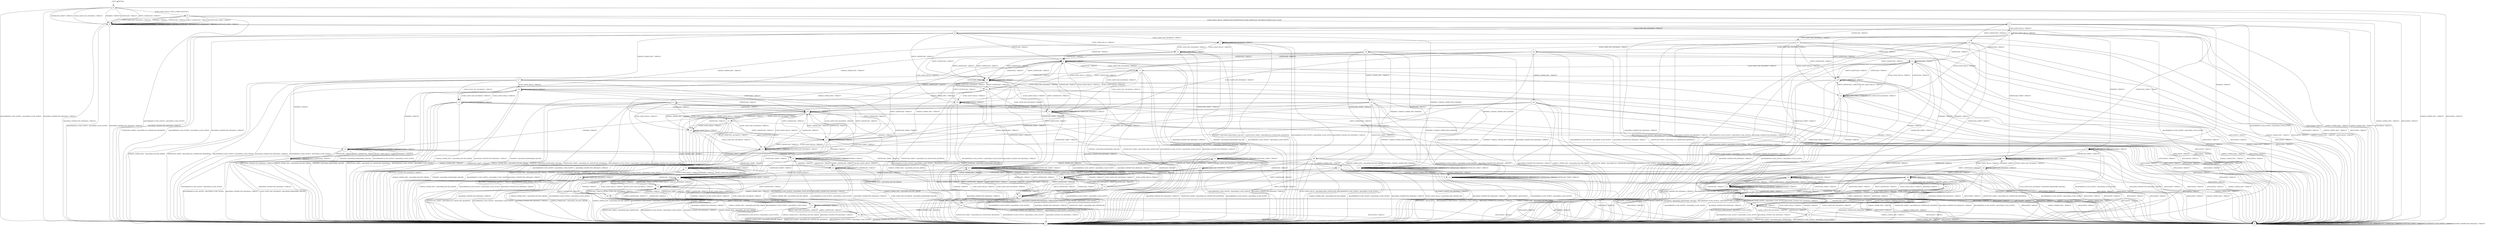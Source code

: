 digraph g {
	graph [name=g];
	s0	[label=s0,
		shape=circle];
	s1	[label=s1,
		shape=circle];
	s0 -> s1	[key=0,
		label="Alert(WARNING,CLOSE_NOTIFY) / Alert(FATAL,CLOSE_NOTIFY)"];
	s0 -> s1	[key=1,
		label="Alert(FATAL,UNEXPECTED_MESSAGE) / TIMEOUT"];
	s2	[label=s2,
		shape=circle];
	s0 -> s2	[key=0,
		label="ECDH_CLIENT_KEY_EXCHANGE / TIMEOUT"];
	s0 -> s2	[key=1,
		label="FINISHED / TIMEOUT"];
	s0 -> s2	[key=2,
		label="CERTIFICATE / TIMEOUT"];
	s0 -> s2	[key=3,
		label="EMPTY_CERTIFICATE / TIMEOUT"];
	s0 -> s2	[key=4,
		label="CERTIFICATE_VERIFY / TIMEOUT"];
	s3	[label=s3,
		shape=circle];
	s0 -> s3	[key=0,
		label="ECDH_CLIENT_HELLO / HELLO_VERIFY_REQUEST+"];
	s4	[label=s4,
		shape=circle];
	s0 -> s4	[key=0,
		label="CHANGE_CIPHER_SPEC / TIMEOUT"];
	s0 -> s4	[key=1,
		label="APPLICATION / TIMEOUT"];
	s1 -> s1	[key=0,
		label="ECDH_CLIENT_HELLO / SOCKET_CLOSED"];
	s1 -> s1	[key=1,
		label="ECDH_CLIENT_KEY_EXCHANGE / SOCKET_CLOSED"];
	s1 -> s1	[key=2,
		label="CHANGE_CIPHER_SPEC / SOCKET_CLOSED"];
	s1 -> s1	[key=3,
		label="FINISHED / SOCKET_CLOSED"];
	s1 -> s1	[key=4,
		label="APPLICATION / SOCKET_CLOSED"];
	s1 -> s1	[key=5,
		label="CERTIFICATE / SOCKET_CLOSED"];
	s1 -> s1	[key=6,
		label="EMPTY_CERTIFICATE / SOCKET_CLOSED"];
	s1 -> s1	[key=7,
		label="CERTIFICATE_VERIFY / SOCKET_CLOSED"];
	s1 -> s1	[key=8,
		label="Alert(WARNING,CLOSE_NOTIFY) / SOCKET_CLOSED"];
	s1 -> s1	[key=9,
		label="Alert(FATAL,UNEXPECTED_MESSAGE) / SOCKET_CLOSED"];
	s2 -> s1	[key=0,
		label="Alert(WARNING,CLOSE_NOTIFY) / Alert(FATAL,CLOSE_NOTIFY)"];
	s2 -> s1	[key=1,
		label="Alert(FATAL,UNEXPECTED_MESSAGE) / TIMEOUT"];
	s2 -> s2	[key=0,
		label="ECDH_CLIENT_HELLO / TIMEOUT"];
	s2 -> s2	[key=1,
		label="ECDH_CLIENT_KEY_EXCHANGE / TIMEOUT"];
	s2 -> s2	[key=2,
		label="FINISHED / TIMEOUT"];
	s2 -> s2	[key=3,
		label="CERTIFICATE / TIMEOUT"];
	s2 -> s2	[key=4,
		label="EMPTY_CERTIFICATE / TIMEOUT"];
	s2 -> s2	[key=5,
		label="CERTIFICATE_VERIFY / TIMEOUT"];
	s2 -> s4	[key=0,
		label="CHANGE_CIPHER_SPEC / TIMEOUT"];
	s2 -> s4	[key=1,
		label="APPLICATION / TIMEOUT"];
	s3 -> s1	[key=0,
		label="Alert(WARNING,CLOSE_NOTIFY) / Alert(FATAL,CLOSE_NOTIFY)"];
	s3 -> s1	[key=1,
		label="Alert(FATAL,UNEXPECTED_MESSAGE) / TIMEOUT"];
	s3 -> s2	[key=0,
		label="ECDH_CLIENT_KEY_EXCHANGE / TIMEOUT"];
	s3 -> s2	[key=1,
		label="FINISHED / TIMEOUT"];
	s3 -> s2	[key=2,
		label="CERTIFICATE / TIMEOUT"];
	s3 -> s2	[key=3,
		label="EMPTY_CERTIFICATE / TIMEOUT"];
	s3 -> s2	[key=4,
		label="CERTIFICATE_VERIFY / TIMEOUT"];
	s3 -> s4	[key=0,
		label="CHANGE_CIPHER_SPEC / TIMEOUT"];
	s3 -> s4	[key=1,
		label="APPLICATION / TIMEOUT"];
	s5	[label=s5,
		shape=circle];
	s3 -> s5	[key=0,
		label="ECDH_CLIENT_HELLO / SERVER_HELLO,CERTIFICATE,ECDHE_SERVER_KEY_EXCHANGE,SERVER_HELLO_DONE"];
	s4 -> s4	[key=0,
		label="ECDH_CLIENT_HELLO / TIMEOUT"];
	s4 -> s4	[key=1,
		label="ECDH_CLIENT_KEY_EXCHANGE / TIMEOUT"];
	s4 -> s4	[key=2,
		label="CHANGE_CIPHER_SPEC / TIMEOUT"];
	s4 -> s4	[key=3,
		label="FINISHED / TIMEOUT"];
	s4 -> s4	[key=4,
		label="APPLICATION / TIMEOUT"];
	s4 -> s4	[key=5,
		label="CERTIFICATE / TIMEOUT"];
	s4 -> s4	[key=6,
		label="EMPTY_CERTIFICATE / TIMEOUT"];
	s4 -> s4	[key=7,
		label="CERTIFICATE_VERIFY / TIMEOUT"];
	s4 -> s4	[key=8,
		label="Alert(WARNING,CLOSE_NOTIFY) / TIMEOUT"];
	s4 -> s4	[key=9,
		label="Alert(FATAL,UNEXPECTED_MESSAGE) / TIMEOUT"];
	s5 -> s1	[key=0,
		label="Alert(WARNING,CLOSE_NOTIFY) / Alert(FATAL,CLOSE_NOTIFY)"];
	s5 -> s1	[key=1,
		label="Alert(FATAL,UNEXPECTED_MESSAGE) / TIMEOUT"];
	s5 -> s4	[key=0,
		label="CHANGE_CIPHER_SPEC / TIMEOUT"];
	s5 -> s4	[key=1,
		label="APPLICATION / TIMEOUT"];
	s6	[label=s6,
		shape=circle];
	s5 -> s6	[key=0,
		label="ECDH_CLIENT_KEY_EXCHANGE / TIMEOUT"];
	s8	[label=s8,
		shape=circle];
	s5 -> s8	[key=0,
		label="FINISHED / TIMEOUT"];
	s12	[label=s12,
		shape=circle];
	s5 -> s12	[key=0,
		label="ECDH_CLIENT_HELLO / TIMEOUT"];
	s35	[label=s35,
		shape=circle];
	s5 -> s35	[key=0,
		label="CERTIFICATE_VERIFY / TIMEOUT"];
	s45	[label=s45,
		shape=circle];
	s5 -> s45	[key=0,
		label="EMPTY_CERTIFICATE / TIMEOUT"];
	s47	[label=s47,
		shape=circle];
	s5 -> s47	[key=0,
		label="CERTIFICATE / TIMEOUT"];
	s6 -> s1	[key=0,
		label="CERTIFICATE_VERIFY / Alert(FATAL,NO_CERTIFICATE_RESERVED)"];
	s6 -> s1	[key=1,
		label="Alert(WARNING,CLOSE_NOTIFY) / Alert(FATAL,CLOSE_NOTIFY)"];
	s6 -> s1	[key=2,
		label="Alert(FATAL,UNEXPECTED_MESSAGE) / TIMEOUT"];
	s6 -> s4	[key=0,
		label="APPLICATION / TIMEOUT"];
	s7	[label=s7,
		shape=circle];
	s6 -> s7	[key=0,
		label="ECDH_CLIENT_KEY_EXCHANGE / TIMEOUT"];
	s9	[label=s9,
		shape=circle];
	s6 -> s9	[key=0,
		label="CERTIFICATE / TIMEOUT"];
	s10	[label=s10,
		shape=circle];
	s6 -> s10	[key=0,
		label="ECDH_CLIENT_HELLO / TIMEOUT"];
	s15	[label=s15,
		shape=circle];
	s6 -> s15	[key=0,
		label="FINISHED / CHANGE_CIPHER_SPEC,FINISHED"];
	s16	[label=s16,
		shape=circle];
	s6 -> s16	[key=0,
		label="EMPTY_CERTIFICATE / TIMEOUT"];
	s57	[label=s57,
		shape=circle];
	s6 -> s57	[key=0,
		label="CHANGE_CIPHER_SPEC / TIMEOUT"];
	s7 -> s1	[key=0,
		label="FINISHED / Alert(FATAL,HANDSHAKE_FAILURE)"];
	s7 -> s1	[key=1,
		label="CERTIFICATE_VERIFY / Alert(FATAL,NO_CERTIFICATE_RESERVED)"];
	s7 -> s1	[key=2,
		label="Alert(WARNING,CLOSE_NOTIFY) / Alert(FATAL,CLOSE_NOTIFY)"];
	s7 -> s1	[key=3,
		label="Alert(FATAL,UNEXPECTED_MESSAGE) / TIMEOUT"];
	s7 -> s4	[key=0,
		label="APPLICATION / TIMEOUT"];
	s7 -> s7	[key=0,
		label="ECDH_CLIENT_KEY_EXCHANGE / TIMEOUT"];
	s7 -> s9	[key=0,
		label="CERTIFICATE / TIMEOUT"];
	s7 -> s10	[key=0,
		label="ECDH_CLIENT_HELLO / TIMEOUT"];
	s7 -> s16	[key=0,
		label="EMPTY_CERTIFICATE / TIMEOUT"];
	s26	[label=s26,
		shape=circle];
	s7 -> s26	[key=0,
		label="CHANGE_CIPHER_SPEC / TIMEOUT"];
	s8 -> s1	[key=0,
		label="ECDH_CLIENT_KEY_EXCHANGE / Alert(FATAL,HANDSHAKE_FAILURE)"];
	s8 -> s1	[key=1,
		label="Alert(WARNING,CLOSE_NOTIFY) / Alert(FATAL,CLOSE_NOTIFY)"];
	s8 -> s1	[key=2,
		label="Alert(FATAL,UNEXPECTED_MESSAGE) / TIMEOUT"];
	s8 -> s4	[key=0,
		label="CHANGE_CIPHER_SPEC / TIMEOUT"];
	s8 -> s4	[key=1,
		label="APPLICATION / TIMEOUT"];
	s8 -> s8	[key=0,
		label="ECDH_CLIENT_HELLO / TIMEOUT"];
	s8 -> s8	[key=1,
		label="FINISHED / TIMEOUT"];
	s20	[label=s20,
		shape=circle];
	s8 -> s20	[key=0,
		label="CERTIFICATE / TIMEOUT"];
	s8 -> s20	[key=1,
		label="EMPTY_CERTIFICATE / TIMEOUT"];
	s8 -> s35	[key=0,
		label="CERTIFICATE_VERIFY / TIMEOUT"];
	s9 -> s1	[key=0,
		label="Alert(WARNING,CLOSE_NOTIFY) / Alert(FATAL,CLOSE_NOTIFY)"];
	s9 -> s1	[key=1,
		label="Alert(FATAL,UNEXPECTED_MESSAGE) / TIMEOUT"];
	s9 -> s4	[key=0,
		label="APPLICATION / TIMEOUT"];
	s9 -> s9	[key=0,
		label="CERTIFICATE / TIMEOUT"];
	s11	[label=s11,
		shape=circle];
	s9 -> s11	[key=0,
		label="ECDH_CLIENT_KEY_EXCHANGE / TIMEOUT"];
	s9 -> s16	[key=0,
		label="EMPTY_CERTIFICATE / TIMEOUT"];
	s18	[label=s18,
		shape=circle];
	s9 -> s18	[key=0,
		label="CHANGE_CIPHER_SPEC / TIMEOUT"];
	s23	[label=s23,
		shape=circle];
	s9 -> s23	[key=0,
		label="ECDH_CLIENT_HELLO / TIMEOUT"];
	s24	[label=s24,
		shape=circle];
	s9 -> s24	[key=0,
		label="FINISHED / TIMEOUT"];
	s43	[label=s43,
		shape=circle];
	s9 -> s43	[key=0,
		label="CERTIFICATE_VERIFY / TIMEOUT"];
	s10 -> s1	[key=0,
		label="FINISHED / Alert(FATAL,HANDSHAKE_FAILURE)"];
	s10 -> s1	[key=1,
		label="Alert(WARNING,CLOSE_NOTIFY) / Alert(FATAL,CLOSE_NOTIFY)"];
	s10 -> s1	[key=2,
		label="Alert(FATAL,UNEXPECTED_MESSAGE) / TIMEOUT"];
	s10 -> s4	[key=0,
		label="APPLICATION / TIMEOUT"];
	s10 -> s7	[key=0,
		label="ECDH_CLIENT_KEY_EXCHANGE / TIMEOUT"];
	s10 -> s9	[key=0,
		label="CERTIFICATE / TIMEOUT"];
	s10 -> s10	[key=0,
		label="ECDH_CLIENT_HELLO / TIMEOUT"];
	s13	[label=s13,
		shape=circle];
	s10 -> s13	[key=0,
		label="CERTIFICATE_VERIFY / TIMEOUT"];
	s10 -> s16	[key=0,
		label="EMPTY_CERTIFICATE / TIMEOUT"];
	s29	[label=s29,
		shape=circle];
	s10 -> s29	[key=0,
		label="CHANGE_CIPHER_SPEC / TIMEOUT"];
	s11 -> s1	[key=0,
		label="FINISHED / Alert(FATAL,HANDSHAKE_FAILURE)"];
	s11 -> s1	[key=1,
		label="CERTIFICATE_VERIFY / Alert(FATAL,BAD_CERTIFICATE)"];
	s11 -> s1	[key=2,
		label="Alert(WARNING,CLOSE_NOTIFY) / Alert(FATAL,CLOSE_NOTIFY)"];
	s11 -> s1	[key=3,
		label="Alert(FATAL,UNEXPECTED_MESSAGE) / TIMEOUT"];
	s11 -> s4	[key=0,
		label="APPLICATION / TIMEOUT"];
	s11 -> s9	[key=0,
		label="CERTIFICATE / TIMEOUT"];
	s11 -> s16	[key=0,
		label="EMPTY_CERTIFICATE / TIMEOUT"];
	s11 -> s23	[key=0,
		label="ECDH_CLIENT_KEY_EXCHANGE / TIMEOUT"];
	s25	[label=s25,
		shape=circle];
	s11 -> s25	[key=0,
		label="CHANGE_CIPHER_SPEC / TIMEOUT"];
	s59	[label=s59,
		shape=circle];
	s11 -> s59	[key=0,
		label="ECDH_CLIENT_HELLO / TIMEOUT"];
	s12 -> s1	[key=0,
		label="Alert(WARNING,CLOSE_NOTIFY) / Alert(FATAL,CLOSE_NOTIFY)"];
	s12 -> s1	[key=1,
		label="Alert(FATAL,UNEXPECTED_MESSAGE) / TIMEOUT"];
	s12 -> s4	[key=0,
		label="CHANGE_CIPHER_SPEC / TIMEOUT"];
	s12 -> s4	[key=1,
		label="APPLICATION / TIMEOUT"];
	s12 -> s7	[key=0,
		label="ECDH_CLIENT_KEY_EXCHANGE / TIMEOUT"];
	s12 -> s8	[key=0,
		label="FINISHED / TIMEOUT"];
	s12 -> s12	[key=0,
		label="ECDH_CLIENT_HELLO / TIMEOUT"];
	s21	[label=s21,
		shape=circle];
	s12 -> s21	[key=0,
		label="CERTIFICATE / TIMEOUT"];
	s12 -> s35	[key=0,
		label="CERTIFICATE_VERIFY / TIMEOUT"];
	s56	[label=s56,
		shape=circle];
	s12 -> s56	[key=0,
		label="EMPTY_CERTIFICATE / TIMEOUT"];
	s13 -> s1	[key=0,
		label="Alert(WARNING,CLOSE_NOTIFY) / Alert(FATAL,CLOSE_NOTIFY)"];
	s13 -> s1	[key=1,
		label="Alert(FATAL,UNEXPECTED_MESSAGE) / TIMEOUT"];
	s13 -> s4	[key=0,
		label="APPLICATION / TIMEOUT"];
	s13 -> s13	[key=0,
		label="ECDH_CLIENT_HELLO / TIMEOUT"];
	s13 -> s13	[key=1,
		label="FINISHED / TIMEOUT"];
	s13 -> s13	[key=2,
		label="CERTIFICATE_VERIFY / TIMEOUT"];
	s14	[label=s14,
		shape=circle];
	s13 -> s14	[key=0,
		label="CHANGE_CIPHER_SPEC / TIMEOUT"];
	s44	[label=s44,
		shape=circle];
	s13 -> s44	[key=0,
		label="CERTIFICATE / TIMEOUT"];
	s55	[label=s55,
		shape=circle];
	s13 -> s55	[key=0,
		label="ECDH_CLIENT_KEY_EXCHANGE / TIMEOUT"];
	s60	[label=s60,
		shape=circle];
	s13 -> s60	[key=0,
		label="EMPTY_CERTIFICATE / TIMEOUT"];
	s14 -> s1	[key=0,
		label="CHANGE_CIPHER_SPEC / Alert(FATAL,DECODE_ERROR)"];
	s14 -> s1	[key=1,
		label="Alert(WARNING,CLOSE_NOTIFY) / Alert(FATAL,CLOSE_NOTIFY)"];
	s14 -> s1	[key=2,
		label="Alert(FATAL,UNEXPECTED_MESSAGE) / TIMEOUT"];
	s14 -> s4	[key=0,
		label="APPLICATION / TIMEOUT"];
	s14 -> s14	[key=0,
		label="ECDH_CLIENT_HELLO / TIMEOUT"];
	s14 -> s14	[key=1,
		label="FINISHED / TIMEOUT"];
	s14 -> s14	[key=2,
		label="CERTIFICATE_VERIFY / TIMEOUT"];
	s34	[label=s34,
		shape=circle];
	s14 -> s34	[key=0,
		label="ECDH_CLIENT_KEY_EXCHANGE / TIMEOUT"];
	s39	[label=s39,
		shape=circle];
	s14 -> s39	[key=0,
		label="CERTIFICATE / TIMEOUT"];
	s52	[label=s52,
		shape=circle];
	s14 -> s52	[key=0,
		label="EMPTY_CERTIFICATE / TIMEOUT"];
	s15 -> s1	[key=0,
		label="APPLICATION / APPLICATION"];
	s15 -> s1	[key=1,
		label="Alert(WARNING,CLOSE_NOTIFY) / Alert(FATAL,CLOSE_NOTIFY)"];
	s15 -> s1	[key=2,
		label="Alert(FATAL,UNEXPECTED_MESSAGE) / TIMEOUT"];
	s15 -> s15	[key=0,
		label="ECDH_CLIENT_HELLO / TIMEOUT"];
	s15 -> s15	[key=1,
		label="ECDH_CLIENT_KEY_EXCHANGE / TIMEOUT"];
	s15 -> s15	[key=2,
		label="FINISHED / TIMEOUT"];
	s15 -> s15	[key=3,
		label="CERTIFICATE / TIMEOUT"];
	s15 -> s15	[key=4,
		label="EMPTY_CERTIFICATE / TIMEOUT"];
	s15 -> s15	[key=5,
		label="CERTIFICATE_VERIFY / TIMEOUT"];
	s19	[label=s19,
		shape=circle];
	s15 -> s19	[key=0,
		label="CHANGE_CIPHER_SPEC / TIMEOUT"];
	s16 -> s1	[key=0,
		label="Alert(WARNING,CLOSE_NOTIFY) / Alert(FATAL,CLOSE_NOTIFY)"];
	s16 -> s1	[key=1,
		label="Alert(FATAL,UNEXPECTED_MESSAGE) / TIMEOUT"];
	s16 -> s4	[key=0,
		label="APPLICATION / TIMEOUT"];
	s16 -> s9	[key=0,
		label="CERTIFICATE / TIMEOUT"];
	s16 -> s16	[key=0,
		label="EMPTY_CERTIFICATE / TIMEOUT"];
	s17	[label=s17,
		shape=circle];
	s16 -> s17	[key=0,
		label="CHANGE_CIPHER_SPEC / TIMEOUT"];
	s16 -> s23	[key=0,
		label="ECDH_CLIENT_HELLO / TIMEOUT"];
	s16 -> s24	[key=0,
		label="FINISHED / TIMEOUT"];
	s16 -> s43	[key=0,
		label="CERTIFICATE_VERIFY / TIMEOUT"];
	s63	[label=s63,
		shape=circle];
	s16 -> s63	[key=0,
		label="ECDH_CLIENT_KEY_EXCHANGE / TIMEOUT"];
	s17 -> s1	[key=0,
		label="CHANGE_CIPHER_SPEC / Alert(FATAL,DECODE_ERROR)"];
	s17 -> s1	[key=1,
		label="Alert(WARNING,CLOSE_NOTIFY) / Alert(FATAL,CLOSE_NOTIFY)"];
	s17 -> s1	[key=2,
		label="Alert(FATAL,UNEXPECTED_MESSAGE) / TIMEOUT"];
	s17 -> s4	[key=0,
		label="APPLICATION / TIMEOUT"];
	s17 -> s17	[key=0,
		label="EMPTY_CERTIFICATE / TIMEOUT"];
	s17 -> s18	[key=0,
		label="CERTIFICATE / TIMEOUT"];
	s22	[label=s22,
		shape=circle];
	s17 -> s22	[key=0,
		label="ECDH_CLIENT_KEY_EXCHANGE / TIMEOUT"];
	s30	[label=s30,
		shape=circle];
	s17 -> s30	[key=0,
		label="FINISHED / TIMEOUT"];
	s31	[label=s31,
		shape=circle];
	s17 -> s31	[key=0,
		label="ECDH_CLIENT_HELLO / TIMEOUT"];
	s41	[label=s41,
		shape=circle];
	s17 -> s41	[key=0,
		label="CERTIFICATE_VERIFY / TIMEOUT"];
	s18 -> s1	[key=0,
		label="CHANGE_CIPHER_SPEC / Alert(FATAL,DECODE_ERROR)"];
	s18 -> s1	[key=1,
		label="Alert(WARNING,CLOSE_NOTIFY) / Alert(FATAL,CLOSE_NOTIFY)"];
	s18 -> s1	[key=2,
		label="Alert(FATAL,UNEXPECTED_MESSAGE) / TIMEOUT"];
	s18 -> s4	[key=0,
		label="APPLICATION / TIMEOUT"];
	s18 -> s17	[key=0,
		label="EMPTY_CERTIFICATE / TIMEOUT"];
	s18 -> s18	[key=0,
		label="CERTIFICATE / TIMEOUT"];
	s18 -> s25	[key=0,
		label="ECDH_CLIENT_KEY_EXCHANGE / TIMEOUT"];
	s18 -> s30	[key=0,
		label="FINISHED / TIMEOUT"];
	s18 -> s31	[key=0,
		label="ECDH_CLIENT_HELLO / TIMEOUT"];
	s18 -> s41	[key=0,
		label="CERTIFICATE_VERIFY / TIMEOUT"];
	s19 -> s1	[key=0,
		label="CHANGE_CIPHER_SPEC / Alert(FATAL,DECODE_ERROR)"];
	s19 -> s1	[key=1,
		label="APPLICATION / APPLICATION"];
	s19 -> s1	[key=2,
		label="Alert(WARNING,CLOSE_NOTIFY) / Alert(FATAL,CLOSE_NOTIFY)"];
	s19 -> s1	[key=3,
		label="Alert(FATAL,UNEXPECTED_MESSAGE) / TIMEOUT"];
	s19 -> s19	[key=0,
		label="ECDH_CLIENT_HELLO / TIMEOUT"];
	s19 -> s19	[key=1,
		label="ECDH_CLIENT_KEY_EXCHANGE / TIMEOUT"];
	s19 -> s19	[key=2,
		label="FINISHED / TIMEOUT"];
	s19 -> s19	[key=3,
		label="CERTIFICATE / TIMEOUT"];
	s19 -> s19	[key=4,
		label="EMPTY_CERTIFICATE / TIMEOUT"];
	s19 -> s19	[key=5,
		label="CERTIFICATE_VERIFY / TIMEOUT"];
	s20 -> s1	[key=0,
		label="ECDH_CLIENT_KEY_EXCHANGE / Alert(FATAL,HANDSHAKE_FAILURE)"];
	s20 -> s1	[key=1,
		label="Alert(WARNING,CLOSE_NOTIFY) / Alert(FATAL,CLOSE_NOTIFY)"];
	s20 -> s1	[key=2,
		label="Alert(FATAL,UNEXPECTED_MESSAGE) / TIMEOUT"];
	s20 -> s4	[key=0,
		label="CHANGE_CIPHER_SPEC / TIMEOUT"];
	s20 -> s4	[key=1,
		label="APPLICATION / TIMEOUT"];
	s20 -> s20	[key=0,
		label="CERTIFICATE / TIMEOUT"];
	s20 -> s20	[key=1,
		label="EMPTY_CERTIFICATE / TIMEOUT"];
	s32	[label=s32,
		shape=circle];
	s20 -> s32	[key=0,
		label="ECDH_CLIENT_HELLO / TIMEOUT"];
	s20 -> s32	[key=1,
		label="FINISHED / TIMEOUT"];
	s58	[label=s58,
		shape=circle];
	s20 -> s58	[key=0,
		label="CERTIFICATE_VERIFY / TIMEOUT"];
	s21 -> s1	[key=0,
		label="Alert(WARNING,CLOSE_NOTIFY) / Alert(FATAL,CLOSE_NOTIFY)"];
	s21 -> s1	[key=1,
		label="Alert(FATAL,UNEXPECTED_MESSAGE) / TIMEOUT"];
	s21 -> s4	[key=0,
		label="CHANGE_CIPHER_SPEC / TIMEOUT"];
	s21 -> s4	[key=1,
		label="APPLICATION / TIMEOUT"];
	s21 -> s11	[key=0,
		label="ECDH_CLIENT_KEY_EXCHANGE / TIMEOUT"];
	s21 -> s21	[key=0,
		label="CERTIFICATE / TIMEOUT"];
	s21 -> s32	[key=0,
		label="FINISHED / TIMEOUT"];
	s33	[label=s33,
		shape=circle];
	s21 -> s33	[key=0,
		label="ECDH_CLIENT_HELLO / TIMEOUT"];
	s21 -> s56	[key=0,
		label="EMPTY_CERTIFICATE / TIMEOUT"];
	s21 -> s58	[key=0,
		label="CERTIFICATE_VERIFY / TIMEOUT"];
	s22 -> s1	[key=0,
		label="CHANGE_CIPHER_SPEC / Alert(FATAL,DECODE_ERROR)"];
	s22 -> s1	[key=1,
		label="FINISHED / Alert(FATAL,HANDSHAKE_FAILURE)"];
	s22 -> s1	[key=2,
		label="CERTIFICATE_VERIFY / Alert(FATAL,NO_CERTIFICATE_RESERVED)"];
	s22 -> s1	[key=3,
		label="Alert(WARNING,CLOSE_NOTIFY) / Alert(FATAL,CLOSE_NOTIFY)"];
	s22 -> s1	[key=4,
		label="Alert(FATAL,UNEXPECTED_MESSAGE) / TIMEOUT"];
	s22 -> s4	[key=0,
		label="APPLICATION / TIMEOUT"];
	s22 -> s17	[key=0,
		label="EMPTY_CERTIFICATE / TIMEOUT"];
	s22 -> s18	[key=0,
		label="CERTIFICATE / TIMEOUT"];
	s22 -> s31	[key=0,
		label="ECDH_CLIENT_KEY_EXCHANGE / TIMEOUT"];
	s42	[label=s42,
		shape=circle];
	s22 -> s42	[key=0,
		label="ECDH_CLIENT_HELLO / TIMEOUT"];
	s23 -> s1	[key=0,
		label="Alert(WARNING,CLOSE_NOTIFY) / Alert(FATAL,CLOSE_NOTIFY)"];
	s23 -> s1	[key=1,
		label="Alert(FATAL,UNEXPECTED_MESSAGE) / TIMEOUT"];
	s23 -> s4	[key=0,
		label="APPLICATION / TIMEOUT"];
	s23 -> s9	[key=0,
		label="CERTIFICATE / TIMEOUT"];
	s23 -> s16	[key=0,
		label="EMPTY_CERTIFICATE / TIMEOUT"];
	s23 -> s23	[key=0,
		label="ECDH_CLIENT_HELLO / TIMEOUT"];
	s23 -> s23	[key=1,
		label="ECDH_CLIENT_KEY_EXCHANGE / TIMEOUT"];
	s23 -> s24	[key=0,
		label="FINISHED / TIMEOUT"];
	s23 -> s31	[key=0,
		label="CHANGE_CIPHER_SPEC / TIMEOUT"];
	s23 -> s43	[key=0,
		label="CERTIFICATE_VERIFY / TIMEOUT"];
	s24 -> s1	[key=0,
		label="Alert(WARNING,CLOSE_NOTIFY) / Alert(FATAL,CLOSE_NOTIFY)"];
	s24 -> s1	[key=1,
		label="Alert(FATAL,UNEXPECTED_MESSAGE) / TIMEOUT"];
	s24 -> s4	[key=0,
		label="APPLICATION / TIMEOUT"];
	s24 -> s24	[key=0,
		label="ECDH_CLIENT_HELLO / TIMEOUT"];
	s24 -> s24	[key=1,
		label="ECDH_CLIENT_KEY_EXCHANGE / TIMEOUT"];
	s24 -> s24	[key=2,
		label="FINISHED / TIMEOUT"];
	s27	[label=s27,
		shape=circle];
	s24 -> s27	[key=0,
		label="CERTIFICATE / TIMEOUT"];
	s24 -> s27	[key=1,
		label="EMPTY_CERTIFICATE / TIMEOUT"];
	s24 -> s30	[key=0,
		label="CHANGE_CIPHER_SPEC / TIMEOUT"];
	s24 -> s43	[key=0,
		label="CERTIFICATE_VERIFY / TIMEOUT"];
	s25 -> s1	[key=0,
		label="CHANGE_CIPHER_SPEC / Alert(FATAL,DECODE_ERROR)"];
	s25 -> s1	[key=1,
		label="FINISHED / Alert(FATAL,HANDSHAKE_FAILURE)"];
	s25 -> s1	[key=2,
		label="CERTIFICATE_VERIFY / Alert(FATAL,BAD_CERTIFICATE)"];
	s25 -> s1	[key=3,
		label="Alert(WARNING,CLOSE_NOTIFY) / Alert(FATAL,CLOSE_NOTIFY)"];
	s25 -> s1	[key=4,
		label="Alert(FATAL,UNEXPECTED_MESSAGE) / TIMEOUT"];
	s25 -> s4	[key=0,
		label="APPLICATION / TIMEOUT"];
	s25 -> s17	[key=0,
		label="EMPTY_CERTIFICATE / TIMEOUT"];
	s25 -> s18	[key=0,
		label="CERTIFICATE / TIMEOUT"];
	s25 -> s31	[key=0,
		label="ECDH_CLIENT_KEY_EXCHANGE / TIMEOUT"];
	s25 -> s42	[key=0,
		label="ECDH_CLIENT_HELLO / TIMEOUT"];
	s26 -> s1	[key=0,
		label="CHANGE_CIPHER_SPEC / Alert(FATAL,DECODE_ERROR)"];
	s26 -> s1	[key=1,
		label="FINISHED / Alert(FATAL,HANDSHAKE_FAILURE)"];
	s26 -> s1	[key=2,
		label="CERTIFICATE_VERIFY / Alert(FATAL,NO_CERTIFICATE_RESERVED)"];
	s26 -> s1	[key=3,
		label="Alert(WARNING,CLOSE_NOTIFY) / Alert(FATAL,CLOSE_NOTIFY)"];
	s26 -> s1	[key=4,
		label="Alert(FATAL,UNEXPECTED_MESSAGE) / TIMEOUT"];
	s26 -> s4	[key=0,
		label="APPLICATION / TIMEOUT"];
	s26 -> s17	[key=0,
		label="EMPTY_CERTIFICATE / TIMEOUT"];
	s26 -> s18	[key=0,
		label="CERTIFICATE / TIMEOUT"];
	s26 -> s26	[key=0,
		label="ECDH_CLIENT_KEY_EXCHANGE / TIMEOUT"];
	s26 -> s29	[key=0,
		label="ECDH_CLIENT_HELLO / TIMEOUT"];
	s27 -> s1	[key=0,
		label="ECDH_CLIENT_KEY_EXCHANGE / Alert(FATAL,HANDSHAKE_FAILURE)"];
	s27 -> s1	[key=1,
		label="Alert(WARNING,CLOSE_NOTIFY) / Alert(FATAL,CLOSE_NOTIFY)"];
	s27 -> s1	[key=2,
		label="Alert(FATAL,UNEXPECTED_MESSAGE) / TIMEOUT"];
	s27 -> s4	[key=0,
		label="APPLICATION / TIMEOUT"];
	s27 -> s24	[key=0,
		label="ECDH_CLIENT_HELLO / TIMEOUT"];
	s27 -> s24	[key=1,
		label="FINISHED / TIMEOUT"];
	s27 -> s27	[key=0,
		label="CERTIFICATE / TIMEOUT"];
	s27 -> s27	[key=1,
		label="EMPTY_CERTIFICATE / TIMEOUT"];
	s28	[label=s28,
		shape=circle];
	s27 -> s28	[key=0,
		label="CHANGE_CIPHER_SPEC / TIMEOUT"];
	s27 -> s43	[key=0,
		label="CERTIFICATE_VERIFY / TIMEOUT"];
	s28 -> s1	[key=0,
		label="ECDH_CLIENT_KEY_EXCHANGE / Alert(FATAL,HANDSHAKE_FAILURE)"];
	s28 -> s1	[key=1,
		label="CHANGE_CIPHER_SPEC / Alert(FATAL,DECODE_ERROR)"];
	s28 -> s1	[key=2,
		label="Alert(WARNING,CLOSE_NOTIFY) / Alert(FATAL,CLOSE_NOTIFY)"];
	s28 -> s1	[key=3,
		label="Alert(FATAL,UNEXPECTED_MESSAGE) / TIMEOUT"];
	s28 -> s4	[key=0,
		label="APPLICATION / TIMEOUT"];
	s28 -> s28	[key=0,
		label="CERTIFICATE / TIMEOUT"];
	s28 -> s28	[key=1,
		label="EMPTY_CERTIFICATE / TIMEOUT"];
	s28 -> s30	[key=0,
		label="ECDH_CLIENT_HELLO / TIMEOUT"];
	s28 -> s30	[key=1,
		label="FINISHED / TIMEOUT"];
	s28 -> s41	[key=0,
		label="CERTIFICATE_VERIFY / TIMEOUT"];
	s29 -> s1	[key=0,
		label="CHANGE_CIPHER_SPEC / Alert(FATAL,DECODE_ERROR)"];
	s29 -> s1	[key=1,
		label="FINISHED / Alert(FATAL,HANDSHAKE_FAILURE)"];
	s29 -> s1	[key=2,
		label="Alert(WARNING,CLOSE_NOTIFY) / Alert(FATAL,CLOSE_NOTIFY)"];
	s29 -> s1	[key=3,
		label="Alert(FATAL,UNEXPECTED_MESSAGE) / TIMEOUT"];
	s29 -> s4	[key=0,
		label="APPLICATION / TIMEOUT"];
	s29 -> s14	[key=0,
		label="CERTIFICATE_VERIFY / TIMEOUT"];
	s29 -> s17	[key=0,
		label="EMPTY_CERTIFICATE / TIMEOUT"];
	s29 -> s18	[key=0,
		label="CERTIFICATE / TIMEOUT"];
	s29 -> s26	[key=0,
		label="ECDH_CLIENT_KEY_EXCHANGE / TIMEOUT"];
	s29 -> s29	[key=0,
		label="ECDH_CLIENT_HELLO / TIMEOUT"];
	s30 -> s1	[key=0,
		label="CHANGE_CIPHER_SPEC / Alert(FATAL,DECODE_ERROR)"];
	s30 -> s1	[key=1,
		label="Alert(WARNING,CLOSE_NOTIFY) / Alert(FATAL,CLOSE_NOTIFY)"];
	s30 -> s1	[key=2,
		label="Alert(FATAL,UNEXPECTED_MESSAGE) / TIMEOUT"];
	s30 -> s4	[key=0,
		label="APPLICATION / TIMEOUT"];
	s30 -> s28	[key=0,
		label="CERTIFICATE / TIMEOUT"];
	s30 -> s28	[key=1,
		label="EMPTY_CERTIFICATE / TIMEOUT"];
	s30 -> s30	[key=0,
		label="ECDH_CLIENT_HELLO / TIMEOUT"];
	s30 -> s30	[key=1,
		label="ECDH_CLIENT_KEY_EXCHANGE / TIMEOUT"];
	s30 -> s30	[key=2,
		label="FINISHED / TIMEOUT"];
	s30 -> s41	[key=0,
		label="CERTIFICATE_VERIFY / TIMEOUT"];
	s31 -> s1	[key=0,
		label="CHANGE_CIPHER_SPEC / Alert(FATAL,DECODE_ERROR)"];
	s31 -> s1	[key=1,
		label="Alert(WARNING,CLOSE_NOTIFY) / Alert(FATAL,CLOSE_NOTIFY)"];
	s31 -> s1	[key=2,
		label="Alert(FATAL,UNEXPECTED_MESSAGE) / TIMEOUT"];
	s31 -> s4	[key=0,
		label="APPLICATION / TIMEOUT"];
	s31 -> s17	[key=0,
		label="EMPTY_CERTIFICATE / TIMEOUT"];
	s31 -> s18	[key=0,
		label="CERTIFICATE / TIMEOUT"];
	s31 -> s30	[key=0,
		label="FINISHED / TIMEOUT"];
	s31 -> s31	[key=0,
		label="ECDH_CLIENT_HELLO / TIMEOUT"];
	s31 -> s31	[key=1,
		label="ECDH_CLIENT_KEY_EXCHANGE / TIMEOUT"];
	s31 -> s41	[key=0,
		label="CERTIFICATE_VERIFY / TIMEOUT"];
	s32 -> s1	[key=0,
		label="Alert(WARNING,CLOSE_NOTIFY) / Alert(FATAL,CLOSE_NOTIFY)"];
	s32 -> s1	[key=1,
		label="Alert(FATAL,UNEXPECTED_MESSAGE) / TIMEOUT"];
	s32 -> s4	[key=0,
		label="CHANGE_CIPHER_SPEC / TIMEOUT"];
	s32 -> s4	[key=1,
		label="APPLICATION / TIMEOUT"];
	s32 -> s20	[key=0,
		label="CERTIFICATE / TIMEOUT"];
	s32 -> s20	[key=1,
		label="EMPTY_CERTIFICATE / TIMEOUT"];
	s32 -> s32	[key=0,
		label="ECDH_CLIENT_HELLO / TIMEOUT"];
	s32 -> s32	[key=1,
		label="ECDH_CLIENT_KEY_EXCHANGE / TIMEOUT"];
	s32 -> s32	[key=2,
		label="FINISHED / TIMEOUT"];
	s32 -> s58	[key=0,
		label="CERTIFICATE_VERIFY / TIMEOUT"];
	s33 -> s1	[key=0,
		label="Alert(WARNING,CLOSE_NOTIFY) / Alert(FATAL,CLOSE_NOTIFY)"];
	s33 -> s1	[key=1,
		label="Alert(FATAL,UNEXPECTED_MESSAGE) / TIMEOUT"];
	s33 -> s4	[key=0,
		label="CHANGE_CIPHER_SPEC / TIMEOUT"];
	s33 -> s4	[key=1,
		label="APPLICATION / TIMEOUT"];
	s33 -> s21	[key=0,
		label="CERTIFICATE / TIMEOUT"];
	s33 -> s32	[key=0,
		label="FINISHED / TIMEOUT"];
	s33 -> s33	[key=0,
		label="ECDH_CLIENT_HELLO / TIMEOUT"];
	s33 -> s33	[key=1,
		label="ECDH_CLIENT_KEY_EXCHANGE / TIMEOUT"];
	s33 -> s56	[key=0,
		label="EMPTY_CERTIFICATE / TIMEOUT"];
	s33 -> s58	[key=0,
		label="CERTIFICATE_VERIFY / TIMEOUT"];
	s34 -> s1	[key=0,
		label="CHANGE_CIPHER_SPEC / Alert(FATAL,DECODE_ERROR)"];
	s34 -> s1	[key=1,
		label="CERTIFICATE_VERIFY / Alert(FATAL,NO_CERTIFICATE_RESERVED)"];
	s34 -> s1	[key=2,
		label="Alert(WARNING,CLOSE_NOTIFY) / Alert(FATAL,CLOSE_NOTIFY)"];
	s34 -> s1	[key=3,
		label="Alert(FATAL,UNEXPECTED_MESSAGE) / TIMEOUT"];
	s34 -> s4	[key=0,
		label="APPLICATION / TIMEOUT"];
	s34 -> s14	[key=0,
		label="ECDH_CLIENT_HELLO / TIMEOUT"];
	s34 -> s14	[key=1,
		label="FINISHED / TIMEOUT"];
	s34 -> s34	[key=0,
		label="ECDH_CLIENT_KEY_EXCHANGE / TIMEOUT"];
	s34 -> s39	[key=0,
		label="CERTIFICATE / TIMEOUT"];
	s34 -> s52	[key=0,
		label="EMPTY_CERTIFICATE / TIMEOUT"];
	s35 -> s1	[key=0,
		label="Alert(WARNING,CLOSE_NOTIFY) / Alert(FATAL,CLOSE_NOTIFY)"];
	s35 -> s1	[key=1,
		label="Alert(FATAL,UNEXPECTED_MESSAGE) / TIMEOUT"];
	s35 -> s4	[key=0,
		label="CHANGE_CIPHER_SPEC / TIMEOUT"];
	s35 -> s4	[key=1,
		label="APPLICATION / TIMEOUT"];
	s35 -> s35	[key=0,
		label="ECDH_CLIENT_HELLO / TIMEOUT"];
	s35 -> s35	[key=1,
		label="FINISHED / TIMEOUT"];
	s35 -> s35	[key=2,
		label="CERTIFICATE_VERIFY / TIMEOUT"];
	s36	[label=s36,
		shape=circle];
	s35 -> s36	[key=0,
		label="ECDH_CLIENT_KEY_EXCHANGE / TIMEOUT"];
	s37	[label=s37,
		shape=circle];
	s35 -> s37	[key=0,
		label="CERTIFICATE / TIMEOUT"];
	s64	[label=s64,
		shape=circle];
	s35 -> s64	[key=0,
		label="EMPTY_CERTIFICATE / TIMEOUT"];
	s36 -> s1	[key=0,
		label="CERTIFICATE_VERIFY / Alert(FATAL,NO_CERTIFICATE_RESERVED)"];
	s36 -> s1	[key=1,
		label="Alert(WARNING,CLOSE_NOTIFY) / Alert(FATAL,CLOSE_NOTIFY)"];
	s36 -> s1	[key=2,
		label="Alert(FATAL,UNEXPECTED_MESSAGE) / TIMEOUT"];
	s36 -> s4	[key=0,
		label="CHANGE_CIPHER_SPEC / TIMEOUT"];
	s36 -> s4	[key=1,
		label="APPLICATION / TIMEOUT"];
	s36 -> s35	[key=0,
		label="ECDH_CLIENT_HELLO / TIMEOUT"];
	s36 -> s35	[key=1,
		label="FINISHED / TIMEOUT"];
	s36 -> s36	[key=0,
		label="ECDH_CLIENT_KEY_EXCHANGE / TIMEOUT"];
	s36 -> s37	[key=0,
		label="CERTIFICATE / TIMEOUT"];
	s36 -> s64	[key=0,
		label="EMPTY_CERTIFICATE / TIMEOUT"];
	s37 -> s1	[key=0,
		label="Alert(WARNING,CLOSE_NOTIFY) / Alert(FATAL,CLOSE_NOTIFY)"];
	s37 -> s1	[key=1,
		label="Alert(FATAL,UNEXPECTED_MESSAGE) / TIMEOUT"];
	s37 -> s4	[key=0,
		label="CHANGE_CIPHER_SPEC / TIMEOUT"];
	s37 -> s4	[key=1,
		label="APPLICATION / TIMEOUT"];
	s37 -> s37	[key=0,
		label="CERTIFICATE / TIMEOUT"];
	s38	[label=s38,
		shape=circle];
	s37 -> s38	[key=0,
		label="ECDH_CLIENT_KEY_EXCHANGE / TIMEOUT"];
	s37 -> s58	[key=0,
		label="ECDH_CLIENT_HELLO / TIMEOUT"];
	s37 -> s58	[key=1,
		label="FINISHED / TIMEOUT"];
	s37 -> s58	[key=2,
		label="CERTIFICATE_VERIFY / TIMEOUT"];
	s37 -> s64	[key=0,
		label="EMPTY_CERTIFICATE / TIMEOUT"];
	s38 -> s1	[key=0,
		label="CERTIFICATE_VERIFY / Alert(FATAL,BAD_CERTIFICATE)"];
	s38 -> s1	[key=1,
		label="Alert(WARNING,CLOSE_NOTIFY) / Alert(FATAL,CLOSE_NOTIFY)"];
	s38 -> s1	[key=2,
		label="Alert(FATAL,UNEXPECTED_MESSAGE) / TIMEOUT"];
	s38 -> s4	[key=0,
		label="CHANGE_CIPHER_SPEC / TIMEOUT"];
	s38 -> s4	[key=1,
		label="APPLICATION / TIMEOUT"];
	s38 -> s37	[key=0,
		label="CERTIFICATE / TIMEOUT"];
	s38 -> s58	[key=0,
		label="ECDH_CLIENT_HELLO / TIMEOUT"];
	s38 -> s58	[key=1,
		label="ECDH_CLIENT_KEY_EXCHANGE / TIMEOUT"];
	s38 -> s58	[key=2,
		label="FINISHED / TIMEOUT"];
	s38 -> s64	[key=0,
		label="EMPTY_CERTIFICATE / TIMEOUT"];
	s39 -> s1	[key=0,
		label="CHANGE_CIPHER_SPEC / Alert(FATAL,DECODE_ERROR)"];
	s39 -> s1	[key=1,
		label="Alert(WARNING,CLOSE_NOTIFY) / Alert(FATAL,CLOSE_NOTIFY)"];
	s39 -> s1	[key=2,
		label="Alert(FATAL,UNEXPECTED_MESSAGE) / TIMEOUT"];
	s39 -> s4	[key=0,
		label="APPLICATION / TIMEOUT"];
	s39 -> s39	[key=0,
		label="CERTIFICATE / TIMEOUT"];
	s40	[label=s40,
		shape=circle];
	s39 -> s40	[key=0,
		label="ECDH_CLIENT_KEY_EXCHANGE / TIMEOUT"];
	s39 -> s41	[key=0,
		label="ECDH_CLIENT_HELLO / TIMEOUT"];
	s39 -> s41	[key=1,
		label="FINISHED / TIMEOUT"];
	s39 -> s41	[key=2,
		label="CERTIFICATE_VERIFY / TIMEOUT"];
	s39 -> s52	[key=0,
		label="EMPTY_CERTIFICATE / TIMEOUT"];
	s40 -> s1	[key=0,
		label="CHANGE_CIPHER_SPEC / Alert(FATAL,DECODE_ERROR)"];
	s40 -> s1	[key=1,
		label="CERTIFICATE_VERIFY / Alert(FATAL,BAD_CERTIFICATE)"];
	s40 -> s1	[key=2,
		label="Alert(WARNING,CLOSE_NOTIFY) / Alert(FATAL,CLOSE_NOTIFY)"];
	s40 -> s1	[key=3,
		label="Alert(FATAL,UNEXPECTED_MESSAGE) / TIMEOUT"];
	s40 -> s4	[key=0,
		label="APPLICATION / TIMEOUT"];
	s40 -> s39	[key=0,
		label="CERTIFICATE / TIMEOUT"];
	s40 -> s41	[key=0,
		label="ECDH_CLIENT_HELLO / TIMEOUT"];
	s40 -> s41	[key=1,
		label="ECDH_CLIENT_KEY_EXCHANGE / TIMEOUT"];
	s40 -> s41	[key=2,
		label="FINISHED / TIMEOUT"];
	s40 -> s52	[key=0,
		label="EMPTY_CERTIFICATE / TIMEOUT"];
	s41 -> s1	[key=0,
		label="CHANGE_CIPHER_SPEC / Alert(FATAL,DECODE_ERROR)"];
	s41 -> s1	[key=1,
		label="Alert(WARNING,CLOSE_NOTIFY) / Alert(FATAL,CLOSE_NOTIFY)"];
	s41 -> s1	[key=2,
		label="Alert(FATAL,UNEXPECTED_MESSAGE) / TIMEOUT"];
	s41 -> s4	[key=0,
		label="APPLICATION / TIMEOUT"];
	s41 -> s39	[key=0,
		label="CERTIFICATE / TIMEOUT"];
	s41 -> s41	[key=0,
		label="ECDH_CLIENT_HELLO / TIMEOUT"];
	s41 -> s41	[key=1,
		label="ECDH_CLIENT_KEY_EXCHANGE / TIMEOUT"];
	s41 -> s41	[key=2,
		label="FINISHED / TIMEOUT"];
	s41 -> s41	[key=3,
		label="CERTIFICATE_VERIFY / TIMEOUT"];
	s41 -> s52	[key=0,
		label="EMPTY_CERTIFICATE / TIMEOUT"];
	s42 -> s1	[key=0,
		label="CHANGE_CIPHER_SPEC / Alert(FATAL,DECODE_ERROR)"];
	s42 -> s1	[key=1,
		label="FINISHED / Alert(FATAL,HANDSHAKE_FAILURE)"];
	s42 -> s1	[key=2,
		label="Alert(WARNING,CLOSE_NOTIFY) / Alert(FATAL,CLOSE_NOTIFY)"];
	s42 -> s1	[key=3,
		label="Alert(FATAL,UNEXPECTED_MESSAGE) / TIMEOUT"];
	s42 -> s4	[key=0,
		label="APPLICATION / TIMEOUT"];
	s42 -> s17	[key=0,
		label="EMPTY_CERTIFICATE / TIMEOUT"];
	s42 -> s18	[key=0,
		label="CERTIFICATE / TIMEOUT"];
	s42 -> s31	[key=0,
		label="ECDH_CLIENT_KEY_EXCHANGE / TIMEOUT"];
	s42 -> s41	[key=0,
		label="CERTIFICATE_VERIFY / TIMEOUT"];
	s42 -> s42	[key=0,
		label="ECDH_CLIENT_HELLO / TIMEOUT"];
	s43 -> s1	[key=0,
		label="Alert(WARNING,CLOSE_NOTIFY) / Alert(FATAL,CLOSE_NOTIFY)"];
	s43 -> s1	[key=1,
		label="Alert(FATAL,UNEXPECTED_MESSAGE) / TIMEOUT"];
	s43 -> s4	[key=0,
		label="APPLICATION / TIMEOUT"];
	s43 -> s41	[key=0,
		label="CHANGE_CIPHER_SPEC / TIMEOUT"];
	s43 -> s43	[key=0,
		label="ECDH_CLIENT_HELLO / TIMEOUT"];
	s43 -> s43	[key=1,
		label="ECDH_CLIENT_KEY_EXCHANGE / TIMEOUT"];
	s43 -> s43	[key=2,
		label="FINISHED / TIMEOUT"];
	s43 -> s43	[key=3,
		label="CERTIFICATE_VERIFY / TIMEOUT"];
	s43 -> s44	[key=0,
		label="CERTIFICATE / TIMEOUT"];
	s43 -> s60	[key=0,
		label="EMPTY_CERTIFICATE / TIMEOUT"];
	s44 -> s1	[key=0,
		label="Alert(WARNING,CLOSE_NOTIFY) / Alert(FATAL,CLOSE_NOTIFY)"];
	s44 -> s1	[key=1,
		label="Alert(FATAL,UNEXPECTED_MESSAGE) / TIMEOUT"];
	s44 -> s4	[key=0,
		label="APPLICATION / TIMEOUT"];
	s44 -> s39	[key=0,
		label="CHANGE_CIPHER_SPEC / TIMEOUT"];
	s44 -> s43	[key=0,
		label="ECDH_CLIENT_HELLO / TIMEOUT"];
	s44 -> s43	[key=1,
		label="FINISHED / TIMEOUT"];
	s44 -> s43	[key=2,
		label="CERTIFICATE_VERIFY / TIMEOUT"];
	s44 -> s44	[key=0,
		label="CERTIFICATE / TIMEOUT"];
	s53	[label=s53,
		shape=circle];
	s44 -> s53	[key=0,
		label="ECDH_CLIENT_KEY_EXCHANGE / TIMEOUT"];
	s44 -> s60	[key=0,
		label="EMPTY_CERTIFICATE / TIMEOUT"];
	s45 -> s1	[key=0,
		label="Alert(WARNING,CLOSE_NOTIFY) / Alert(FATAL,CLOSE_NOTIFY)"];
	s45 -> s1	[key=1,
		label="Alert(FATAL,UNEXPECTED_MESSAGE) / TIMEOUT"];
	s45 -> s4	[key=0,
		label="CHANGE_CIPHER_SPEC / TIMEOUT"];
	s45 -> s4	[key=1,
		label="APPLICATION / TIMEOUT"];
	s45 -> s21	[key=0,
		label="CERTIFICATE / TIMEOUT"];
	s45 -> s32	[key=0,
		label="FINISHED / TIMEOUT"];
	s45 -> s33	[key=0,
		label="ECDH_CLIENT_HELLO / TIMEOUT"];
	s46	[label=s46,
		shape=circle];
	s45 -> s46	[key=0,
		label="ECDH_CLIENT_KEY_EXCHANGE / TIMEOUT"];
	s45 -> s56	[key=0,
		label="EMPTY_CERTIFICATE / TIMEOUT"];
	s45 -> s58	[key=0,
		label="CERTIFICATE_VERIFY / TIMEOUT"];
	s46 -> s1	[key=0,
		label="CERTIFICATE_VERIFY / Alert(FATAL,NO_CERTIFICATE_RESERVED)"];
	s46 -> s1	[key=1,
		label="Alert(WARNING,CLOSE_NOTIFY) / Alert(FATAL,CLOSE_NOTIFY)"];
	s46 -> s1	[key=2,
		label="Alert(FATAL,UNEXPECTED_MESSAGE) / TIMEOUT"];
	s46 -> s4	[key=0,
		label="APPLICATION / TIMEOUT"];
	s46 -> s9	[key=0,
		label="CERTIFICATE / TIMEOUT"];
	s46 -> s15	[key=0,
		label="FINISHED / CHANGE_CIPHER_SPEC,FINISHED"];
	s46 -> s16	[key=0,
		label="EMPTY_CERTIFICATE / TIMEOUT"];
	s46 -> s23	[key=0,
		label="ECDH_CLIENT_KEY_EXCHANGE / TIMEOUT"];
	s54	[label=s54,
		shape=circle];
	s46 -> s54	[key=0,
		label="CHANGE_CIPHER_SPEC / TIMEOUT"];
	s46 -> s59	[key=0,
		label="ECDH_CLIENT_HELLO / TIMEOUT"];
	s47 -> s1	[key=0,
		label="Alert(WARNING,CLOSE_NOTIFY) / Alert(FATAL,CLOSE_NOTIFY)"];
	s47 -> s1	[key=1,
		label="Alert(FATAL,UNEXPECTED_MESSAGE) / TIMEOUT"];
	s47 -> s4	[key=0,
		label="CHANGE_CIPHER_SPEC / TIMEOUT"];
	s47 -> s4	[key=1,
		label="APPLICATION / TIMEOUT"];
	s47 -> s21	[key=0,
		label="CERTIFICATE / TIMEOUT"];
	s47 -> s32	[key=0,
		label="FINISHED / TIMEOUT"];
	s47 -> s33	[key=0,
		label="ECDH_CLIENT_HELLO / TIMEOUT"];
	s48	[label=s48,
		shape=circle];
	s47 -> s48	[key=0,
		label="ECDH_CLIENT_KEY_EXCHANGE / TIMEOUT"];
	s47 -> s56	[key=0,
		label="EMPTY_CERTIFICATE / TIMEOUT"];
	s47 -> s58	[key=0,
		label="CERTIFICATE_VERIFY / TIMEOUT"];
	s48 -> s1	[key=0,
		label="Alert(WARNING,CLOSE_NOTIFY) / Alert(FATAL,CLOSE_NOTIFY)"];
	s48 -> s1	[key=1,
		label="Alert(FATAL,UNEXPECTED_MESSAGE) / TIMEOUT"];
	s48 -> s4	[key=0,
		label="APPLICATION / TIMEOUT"];
	s48 -> s9	[key=0,
		label="CERTIFICATE / TIMEOUT"];
	s48 -> s15	[key=0,
		label="FINISHED / CHANGE_CIPHER_SPEC,FINISHED"];
	s48 -> s16	[key=0,
		label="EMPTY_CERTIFICATE / TIMEOUT"];
	s48 -> s23	[key=0,
		label="ECDH_CLIENT_KEY_EXCHANGE / TIMEOUT"];
	s49	[label=s49,
		shape=circle];
	s48 -> s49	[key=0,
		label="CERTIFICATE_VERIFY / TIMEOUT"];
	s50	[label=s50,
		shape=circle];
	s48 -> s50	[key=0,
		label="CHANGE_CIPHER_SPEC / TIMEOUT"];
	s48 -> s59	[key=0,
		label="ECDH_CLIENT_HELLO / TIMEOUT"];
	s49 -> s1	[key=0,
		label="ECDH_CLIENT_HELLO / Alert(FATAL,BAD_CERTIFICATE)"];
	s49 -> s1	[key=1,
		label="Alert(WARNING,CLOSE_NOTIFY) / Alert(FATAL,CLOSE_NOTIFY)"];
	s49 -> s1	[key=2,
		label="Alert(FATAL,UNEXPECTED_MESSAGE) / TIMEOUT"];
	s49 -> s4	[key=0,
		label="APPLICATION / TIMEOUT"];
	s49 -> s15	[key=0,
		label="FINISHED / CHANGE_CIPHER_SPEC,FINISHED"];
	s49 -> s43	[key=0,
		label="ECDH_CLIENT_KEY_EXCHANGE / TIMEOUT"];
	s49 -> s43	[key=1,
		label="CERTIFICATE_VERIFY / TIMEOUT"];
	s49 -> s44	[key=0,
		label="CERTIFICATE / TIMEOUT"];
	s51	[label=s51,
		shape=circle];
	s49 -> s51	[key=0,
		label="CHANGE_CIPHER_SPEC / TIMEOUT"];
	s49 -> s60	[key=0,
		label="EMPTY_CERTIFICATE / TIMEOUT"];
	s50 -> s1	[key=0,
		label="CHANGE_CIPHER_SPEC / Alert(FATAL,DECODE_ERROR)"];
	s50 -> s1	[key=1,
		label="Alert(WARNING,CLOSE_NOTIFY) / Alert(FATAL,CLOSE_NOTIFY)"];
	s50 -> s1	[key=2,
		label="Alert(FATAL,UNEXPECTED_MESSAGE) / TIMEOUT"];
	s50 -> s4	[key=0,
		label="APPLICATION / TIMEOUT"];
	s50 -> s17	[key=0,
		label="EMPTY_CERTIFICATE / TIMEOUT"];
	s50 -> s18	[key=0,
		label="CERTIFICATE / TIMEOUT"];
	s50 -> s19	[key=0,
		label="FINISHED / CHANGE_CIPHER_SPEC,FINISHED"];
	s50 -> s31	[key=0,
		label="ECDH_CLIENT_KEY_EXCHANGE / TIMEOUT"];
	s50 -> s42	[key=0,
		label="ECDH_CLIENT_HELLO / TIMEOUT"];
	s50 -> s51	[key=0,
		label="CERTIFICATE_VERIFY / TIMEOUT"];
	s51 -> s1	[key=0,
		label="ECDH_CLIENT_HELLO / Alert(FATAL,BAD_CERTIFICATE)"];
	s51 -> s1	[key=1,
		label="CHANGE_CIPHER_SPEC / Alert(FATAL,DECODE_ERROR)"];
	s51 -> s1	[key=2,
		label="Alert(WARNING,CLOSE_NOTIFY) / Alert(FATAL,CLOSE_NOTIFY)"];
	s51 -> s1	[key=3,
		label="Alert(FATAL,UNEXPECTED_MESSAGE) / TIMEOUT"];
	s51 -> s4	[key=0,
		label="APPLICATION / TIMEOUT"];
	s51 -> s19	[key=0,
		label="FINISHED / CHANGE_CIPHER_SPEC,FINISHED"];
	s51 -> s39	[key=0,
		label="CERTIFICATE / TIMEOUT"];
	s51 -> s41	[key=0,
		label="ECDH_CLIENT_KEY_EXCHANGE / TIMEOUT"];
	s51 -> s41	[key=1,
		label="CERTIFICATE_VERIFY / TIMEOUT"];
	s51 -> s52	[key=0,
		label="EMPTY_CERTIFICATE / TIMEOUT"];
	s52 -> s1	[key=0,
		label="CHANGE_CIPHER_SPEC / Alert(FATAL,DECODE_ERROR)"];
	s52 -> s1	[key=1,
		label="Alert(WARNING,CLOSE_NOTIFY) / Alert(FATAL,CLOSE_NOTIFY)"];
	s52 -> s1	[key=2,
		label="Alert(FATAL,UNEXPECTED_MESSAGE) / TIMEOUT"];
	s52 -> s4	[key=0,
		label="APPLICATION / TIMEOUT"];
	s52 -> s39	[key=0,
		label="CERTIFICATE / TIMEOUT"];
	s52 -> s41	[key=0,
		label="ECDH_CLIENT_HELLO / TIMEOUT"];
	s52 -> s41	[key=1,
		label="FINISHED / TIMEOUT"];
	s52 -> s41	[key=2,
		label="CERTIFICATE_VERIFY / TIMEOUT"];
	s52 -> s52	[key=0,
		label="EMPTY_CERTIFICATE / TIMEOUT"];
	s62	[label=s62,
		shape=circle];
	s52 -> s62	[key=0,
		label="ECDH_CLIENT_KEY_EXCHANGE / TIMEOUT"];
	s53 -> s1	[key=0,
		label="CERTIFICATE_VERIFY / Alert(FATAL,BAD_CERTIFICATE)"];
	s53 -> s1	[key=1,
		label="Alert(WARNING,CLOSE_NOTIFY) / Alert(FATAL,CLOSE_NOTIFY)"];
	s53 -> s1	[key=2,
		label="Alert(FATAL,UNEXPECTED_MESSAGE) / TIMEOUT"];
	s53 -> s4	[key=0,
		label="APPLICATION / TIMEOUT"];
	s53 -> s40	[key=0,
		label="CHANGE_CIPHER_SPEC / TIMEOUT"];
	s53 -> s43	[key=0,
		label="ECDH_CLIENT_HELLO / TIMEOUT"];
	s53 -> s43	[key=1,
		label="ECDH_CLIENT_KEY_EXCHANGE / TIMEOUT"];
	s53 -> s43	[key=2,
		label="FINISHED / TIMEOUT"];
	s53 -> s44	[key=0,
		label="CERTIFICATE / TIMEOUT"];
	s53 -> s60	[key=0,
		label="EMPTY_CERTIFICATE / TIMEOUT"];
	s54 -> s1	[key=0,
		label="CHANGE_CIPHER_SPEC / Alert(FATAL,DECODE_ERROR)"];
	s54 -> s1	[key=1,
		label="CERTIFICATE_VERIFY / Alert(FATAL,NO_CERTIFICATE_RESERVED)"];
	s54 -> s1	[key=2,
		label="Alert(WARNING,CLOSE_NOTIFY) / Alert(FATAL,CLOSE_NOTIFY)"];
	s54 -> s1	[key=3,
		label="Alert(FATAL,UNEXPECTED_MESSAGE) / TIMEOUT"];
	s54 -> s4	[key=0,
		label="APPLICATION / TIMEOUT"];
	s54 -> s17	[key=0,
		label="EMPTY_CERTIFICATE / TIMEOUT"];
	s54 -> s18	[key=0,
		label="CERTIFICATE / TIMEOUT"];
	s54 -> s19	[key=0,
		label="FINISHED / CHANGE_CIPHER_SPEC,FINISHED"];
	s54 -> s31	[key=0,
		label="ECDH_CLIENT_KEY_EXCHANGE / TIMEOUT"];
	s54 -> s42	[key=0,
		label="ECDH_CLIENT_HELLO / TIMEOUT"];
	s55 -> s1	[key=0,
		label="CERTIFICATE_VERIFY / Alert(FATAL,NO_CERTIFICATE_RESERVED)"];
	s55 -> s1	[key=1,
		label="Alert(WARNING,CLOSE_NOTIFY) / Alert(FATAL,CLOSE_NOTIFY)"];
	s55 -> s1	[key=2,
		label="Alert(FATAL,UNEXPECTED_MESSAGE) / TIMEOUT"];
	s55 -> s4	[key=0,
		label="APPLICATION / TIMEOUT"];
	s55 -> s13	[key=0,
		label="ECDH_CLIENT_HELLO / TIMEOUT"];
	s55 -> s13	[key=1,
		label="FINISHED / TIMEOUT"];
	s55 -> s34	[key=0,
		label="CHANGE_CIPHER_SPEC / TIMEOUT"];
	s55 -> s44	[key=0,
		label="CERTIFICATE / TIMEOUT"];
	s55 -> s55	[key=0,
		label="ECDH_CLIENT_KEY_EXCHANGE / TIMEOUT"];
	s55 -> s60	[key=0,
		label="EMPTY_CERTIFICATE / TIMEOUT"];
	s56 -> s1	[key=0,
		label="Alert(WARNING,CLOSE_NOTIFY) / Alert(FATAL,CLOSE_NOTIFY)"];
	s56 -> s1	[key=1,
		label="Alert(FATAL,UNEXPECTED_MESSAGE) / TIMEOUT"];
	s56 -> s4	[key=0,
		label="CHANGE_CIPHER_SPEC / TIMEOUT"];
	s56 -> s4	[key=1,
		label="APPLICATION / TIMEOUT"];
	s56 -> s21	[key=0,
		label="CERTIFICATE / TIMEOUT"];
	s56 -> s32	[key=0,
		label="FINISHED / TIMEOUT"];
	s56 -> s33	[key=0,
		label="ECDH_CLIENT_HELLO / TIMEOUT"];
	s56 -> s56	[key=0,
		label="EMPTY_CERTIFICATE / TIMEOUT"];
	s56 -> s58	[key=0,
		label="CERTIFICATE_VERIFY / TIMEOUT"];
	s56 -> s63	[key=0,
		label="ECDH_CLIENT_KEY_EXCHANGE / TIMEOUT"];
	s57 -> s1	[key=0,
		label="CHANGE_CIPHER_SPEC / Alert(FATAL,DECODE_ERROR)"];
	s57 -> s1	[key=1,
		label="CERTIFICATE_VERIFY / Alert(FATAL,NO_CERTIFICATE_RESERVED)"];
	s57 -> s1	[key=2,
		label="Alert(WARNING,CLOSE_NOTIFY) / Alert(FATAL,CLOSE_NOTIFY)"];
	s57 -> s1	[key=3,
		label="Alert(FATAL,UNEXPECTED_MESSAGE) / TIMEOUT"];
	s57 -> s4	[key=0,
		label="APPLICATION / TIMEOUT"];
	s57 -> s17	[key=0,
		label="EMPTY_CERTIFICATE / TIMEOUT"];
	s57 -> s18	[key=0,
		label="CERTIFICATE / TIMEOUT"];
	s57 -> s19	[key=0,
		label="FINISHED / CHANGE_CIPHER_SPEC,FINISHED"];
	s57 -> s26	[key=0,
		label="ECDH_CLIENT_KEY_EXCHANGE / TIMEOUT"];
	s57 -> s29	[key=0,
		label="ECDH_CLIENT_HELLO / TIMEOUT"];
	s58 -> s1	[key=0,
		label="Alert(WARNING,CLOSE_NOTIFY) / Alert(FATAL,CLOSE_NOTIFY)"];
	s58 -> s1	[key=1,
		label="Alert(FATAL,UNEXPECTED_MESSAGE) / TIMEOUT"];
	s58 -> s4	[key=0,
		label="CHANGE_CIPHER_SPEC / TIMEOUT"];
	s58 -> s4	[key=1,
		label="APPLICATION / TIMEOUT"];
	s58 -> s37	[key=0,
		label="CERTIFICATE / TIMEOUT"];
	s58 -> s58	[key=0,
		label="ECDH_CLIENT_HELLO / TIMEOUT"];
	s58 -> s58	[key=1,
		label="ECDH_CLIENT_KEY_EXCHANGE / TIMEOUT"];
	s58 -> s58	[key=2,
		label="FINISHED / TIMEOUT"];
	s58 -> s58	[key=3,
		label="CERTIFICATE_VERIFY / TIMEOUT"];
	s58 -> s64	[key=0,
		label="EMPTY_CERTIFICATE / TIMEOUT"];
	s59 -> s1	[key=0,
		label="FINISHED / Alert(FATAL,HANDSHAKE_FAILURE)"];
	s59 -> s1	[key=1,
		label="Alert(WARNING,CLOSE_NOTIFY) / Alert(FATAL,CLOSE_NOTIFY)"];
	s59 -> s1	[key=2,
		label="Alert(FATAL,UNEXPECTED_MESSAGE) / TIMEOUT"];
	s59 -> s4	[key=0,
		label="APPLICATION / TIMEOUT"];
	s59 -> s9	[key=0,
		label="CERTIFICATE / TIMEOUT"];
	s59 -> s16	[key=0,
		label="EMPTY_CERTIFICATE / TIMEOUT"];
	s59 -> s23	[key=0,
		label="ECDH_CLIENT_KEY_EXCHANGE / TIMEOUT"];
	s59 -> s42	[key=0,
		label="CHANGE_CIPHER_SPEC / TIMEOUT"];
	s59 -> s43	[key=0,
		label="CERTIFICATE_VERIFY / TIMEOUT"];
	s59 -> s59	[key=0,
		label="ECDH_CLIENT_HELLO / TIMEOUT"];
	s60 -> s1	[key=0,
		label="Alert(WARNING,CLOSE_NOTIFY) / Alert(FATAL,CLOSE_NOTIFY)"];
	s60 -> s1	[key=1,
		label="Alert(FATAL,UNEXPECTED_MESSAGE) / TIMEOUT"];
	s60 -> s4	[key=0,
		label="APPLICATION / TIMEOUT"];
	s60 -> s43	[key=0,
		label="ECDH_CLIENT_HELLO / TIMEOUT"];
	s60 -> s43	[key=1,
		label="FINISHED / TIMEOUT"];
	s60 -> s43	[key=2,
		label="CERTIFICATE_VERIFY / TIMEOUT"];
	s60 -> s44	[key=0,
		label="CERTIFICATE / TIMEOUT"];
	s60 -> s52	[key=0,
		label="CHANGE_CIPHER_SPEC / TIMEOUT"];
	s60 -> s60	[key=0,
		label="EMPTY_CERTIFICATE / TIMEOUT"];
	s61	[label=s61,
		shape=circle];
	s60 -> s61	[key=0,
		label="ECDH_CLIENT_KEY_EXCHANGE / TIMEOUT"];
	s61 -> s1	[key=0,
		label="CERTIFICATE_VERIFY / Alert(FATAL,NO_CERTIFICATE_RESERVED)"];
	s61 -> s1	[key=1,
		label="Alert(WARNING,CLOSE_NOTIFY) / Alert(FATAL,CLOSE_NOTIFY)"];
	s61 -> s1	[key=2,
		label="Alert(FATAL,UNEXPECTED_MESSAGE) / TIMEOUT"];
	s61 -> s4	[key=0,
		label="APPLICATION / TIMEOUT"];
	s61 -> s43	[key=0,
		label="ECDH_CLIENT_HELLO / TIMEOUT"];
	s61 -> s43	[key=1,
		label="ECDH_CLIENT_KEY_EXCHANGE / TIMEOUT"];
	s61 -> s43	[key=2,
		label="FINISHED / TIMEOUT"];
	s61 -> s44	[key=0,
		label="CERTIFICATE / TIMEOUT"];
	s61 -> s60	[key=0,
		label="EMPTY_CERTIFICATE / TIMEOUT"];
	s61 -> s62	[key=0,
		label="CHANGE_CIPHER_SPEC / TIMEOUT"];
	s62 -> s1	[key=0,
		label="CHANGE_CIPHER_SPEC / Alert(FATAL,DECODE_ERROR)"];
	s62 -> s1	[key=1,
		label="CERTIFICATE_VERIFY / Alert(FATAL,NO_CERTIFICATE_RESERVED)"];
	s62 -> s1	[key=2,
		label="Alert(WARNING,CLOSE_NOTIFY) / Alert(FATAL,CLOSE_NOTIFY)"];
	s62 -> s1	[key=3,
		label="Alert(FATAL,UNEXPECTED_MESSAGE) / TIMEOUT"];
	s62 -> s4	[key=0,
		label="APPLICATION / TIMEOUT"];
	s62 -> s39	[key=0,
		label="CERTIFICATE / TIMEOUT"];
	s62 -> s41	[key=0,
		label="ECDH_CLIENT_HELLO / TIMEOUT"];
	s62 -> s41	[key=1,
		label="ECDH_CLIENT_KEY_EXCHANGE / TIMEOUT"];
	s62 -> s41	[key=2,
		label="FINISHED / TIMEOUT"];
	s62 -> s52	[key=0,
		label="EMPTY_CERTIFICATE / TIMEOUT"];
	s63 -> s1	[key=0,
		label="FINISHED / Alert(FATAL,HANDSHAKE_FAILURE)"];
	s63 -> s1	[key=1,
		label="CERTIFICATE_VERIFY / Alert(FATAL,NO_CERTIFICATE_RESERVED)"];
	s63 -> s1	[key=2,
		label="Alert(WARNING,CLOSE_NOTIFY) / Alert(FATAL,CLOSE_NOTIFY)"];
	s63 -> s1	[key=3,
		label="Alert(FATAL,UNEXPECTED_MESSAGE) / TIMEOUT"];
	s63 -> s4	[key=0,
		label="APPLICATION / TIMEOUT"];
	s63 -> s9	[key=0,
		label="CERTIFICATE / TIMEOUT"];
	s63 -> s16	[key=0,
		label="EMPTY_CERTIFICATE / TIMEOUT"];
	s63 -> s22	[key=0,
		label="CHANGE_CIPHER_SPEC / TIMEOUT"];
	s63 -> s23	[key=0,
		label="ECDH_CLIENT_KEY_EXCHANGE / TIMEOUT"];
	s63 -> s59	[key=0,
		label="ECDH_CLIENT_HELLO / TIMEOUT"];
	s64 -> s1	[key=0,
		label="Alert(WARNING,CLOSE_NOTIFY) / Alert(FATAL,CLOSE_NOTIFY)"];
	s64 -> s1	[key=1,
		label="Alert(FATAL,UNEXPECTED_MESSAGE) / TIMEOUT"];
	s64 -> s4	[key=0,
		label="CHANGE_CIPHER_SPEC / TIMEOUT"];
	s64 -> s4	[key=1,
		label="APPLICATION / TIMEOUT"];
	s64 -> s37	[key=0,
		label="CERTIFICATE / TIMEOUT"];
	s64 -> s58	[key=0,
		label="ECDH_CLIENT_HELLO / TIMEOUT"];
	s64 -> s58	[key=1,
		label="FINISHED / TIMEOUT"];
	s64 -> s58	[key=2,
		label="CERTIFICATE_VERIFY / TIMEOUT"];
	s64 -> s64	[key=0,
		label="EMPTY_CERTIFICATE / TIMEOUT"];
	s65	[label=s65,
		shape=circle];
	s64 -> s65	[key=0,
		label="ECDH_CLIENT_KEY_EXCHANGE / TIMEOUT"];
	s65 -> s1	[key=0,
		label="CERTIFICATE_VERIFY / Alert(FATAL,NO_CERTIFICATE_RESERVED)"];
	s65 -> s1	[key=1,
		label="Alert(WARNING,CLOSE_NOTIFY) / Alert(FATAL,CLOSE_NOTIFY)"];
	s65 -> s1	[key=2,
		label="Alert(FATAL,UNEXPECTED_MESSAGE) / TIMEOUT"];
	s65 -> s4	[key=0,
		label="CHANGE_CIPHER_SPEC / TIMEOUT"];
	s65 -> s4	[key=1,
		label="APPLICATION / TIMEOUT"];
	s65 -> s37	[key=0,
		label="CERTIFICATE / TIMEOUT"];
	s65 -> s58	[key=0,
		label="ECDH_CLIENT_HELLO / TIMEOUT"];
	s65 -> s58	[key=1,
		label="ECDH_CLIENT_KEY_EXCHANGE / TIMEOUT"];
	s65 -> s58	[key=2,
		label="FINISHED / TIMEOUT"];
	s65 -> s64	[key=0,
		label="EMPTY_CERTIFICATE / TIMEOUT"];
	__start0	[height=0,
		shape=none,
		width=0];
	__start0 -> s0	[key=0];
	__start0 -> __start0	[key=0,
		label="Self loop"];
}
